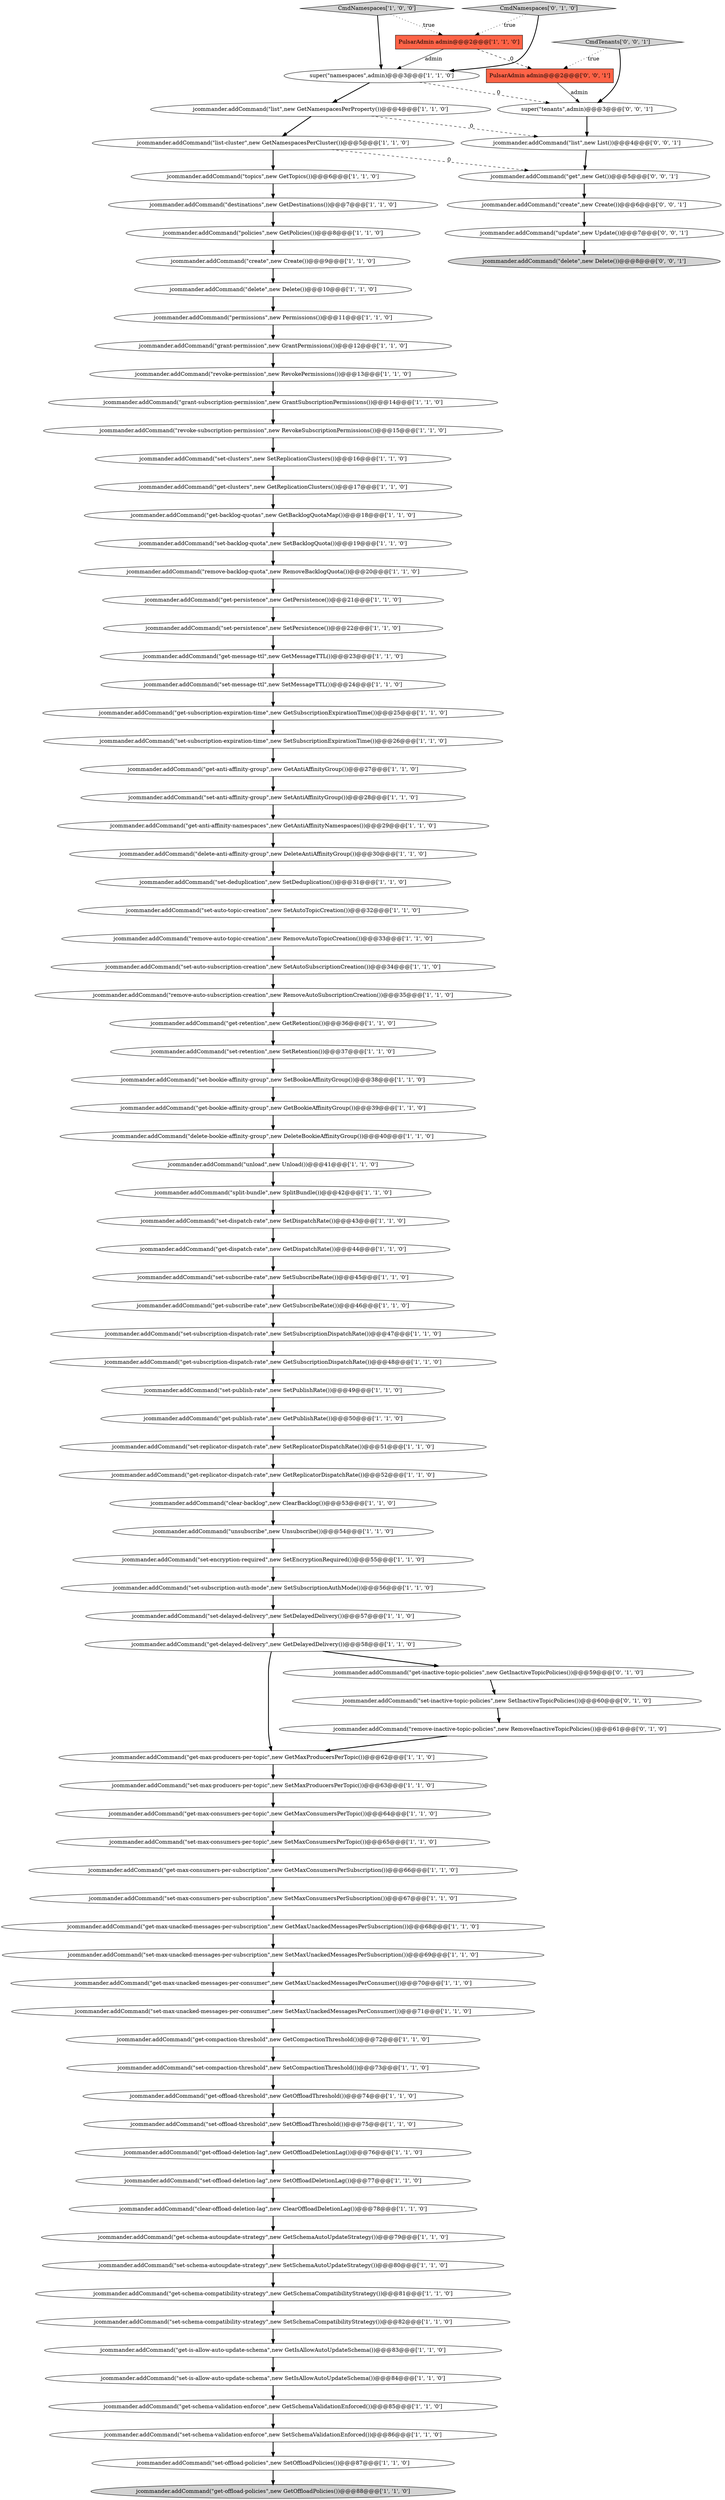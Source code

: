 digraph {
76 [style = filled, label = "jcommander.addCommand(\"set-delayed-delivery\",new SetDelayedDelivery())@@@57@@@['1', '1', '0']", fillcolor = white, shape = ellipse image = "AAA0AAABBB1BBB"];
93 [style = filled, label = "PulsarAdmin admin@@@2@@@['0', '0', '1']", fillcolor = tomato, shape = box image = "AAA0AAABBB3BBB"];
18 [style = filled, label = "PulsarAdmin admin@@@2@@@['1', '1', '0']", fillcolor = tomato, shape = box image = "AAA0AAABBB1BBB"];
81 [style = filled, label = "jcommander.addCommand(\"get-offload-deletion-lag\",new GetOffloadDeletionLag())@@@76@@@['1', '1', '0']", fillcolor = white, shape = ellipse image = "AAA0AAABBB1BBB"];
47 [style = filled, label = "jcommander.addCommand(\"get-subscription-dispatch-rate\",new GetSubscriptionDispatchRate())@@@48@@@['1', '1', '0']", fillcolor = white, shape = ellipse image = "AAA0AAABBB1BBB"];
50 [style = filled, label = "jcommander.addCommand(\"get-bookie-affinity-group\",new GetBookieAffinityGroup())@@@39@@@['1', '1', '0']", fillcolor = white, shape = ellipse image = "AAA0AAABBB1BBB"];
7 [style = filled, label = "jcommander.addCommand(\"unsubscribe\",new Unsubscribe())@@@54@@@['1', '1', '0']", fillcolor = white, shape = ellipse image = "AAA0AAABBB1BBB"];
72 [style = filled, label = "jcommander.addCommand(\"get-offload-policies\",new GetOffloadPolicies())@@@88@@@['1', '1', '0']", fillcolor = lightgray, shape = ellipse image = "AAA0AAABBB1BBB"];
49 [style = filled, label = "jcommander.addCommand(\"get-backlog-quotas\",new GetBacklogQuotaMap())@@@18@@@['1', '1', '0']", fillcolor = white, shape = ellipse image = "AAA0AAABBB1BBB"];
16 [style = filled, label = "jcommander.addCommand(\"get-anti-affinity-namespaces\",new GetAntiAffinityNamespaces())@@@29@@@['1', '1', '0']", fillcolor = white, shape = ellipse image = "AAA0AAABBB1BBB"];
96 [style = filled, label = "super(\"tenants\",admin)@@@3@@@['0', '0', '1']", fillcolor = white, shape = ellipse image = "AAA0AAABBB3BBB"];
11 [style = filled, label = "jcommander.addCommand(\"delete-anti-affinity-group\",new DeleteAntiAffinityGroup())@@@30@@@['1', '1', '0']", fillcolor = white, shape = ellipse image = "AAA0AAABBB1BBB"];
69 [style = filled, label = "jcommander.addCommand(\"set-max-producers-per-topic\",new SetMaxProducersPerTopic())@@@63@@@['1', '1', '0']", fillcolor = white, shape = ellipse image = "AAA0AAABBB1BBB"];
29 [style = filled, label = "jcommander.addCommand(\"remove-auto-subscription-creation\",new RemoveAutoSubscriptionCreation())@@@35@@@['1', '1', '0']", fillcolor = white, shape = ellipse image = "AAA0AAABBB1BBB"];
68 [style = filled, label = "jcommander.addCommand(\"get-max-producers-per-topic\",new GetMaxProducersPerTopic())@@@62@@@['1', '1', '0']", fillcolor = white, shape = ellipse image = "AAA0AAABBB1BBB"];
57 [style = filled, label = "jcommander.addCommand(\"get-retention\",new GetRetention())@@@36@@@['1', '1', '0']", fillcolor = white, shape = ellipse image = "AAA0AAABBB1BBB"];
41 [style = filled, label = "jcommander.addCommand(\"set-offload-policies\",new SetOffloadPolicies())@@@87@@@['1', '1', '0']", fillcolor = white, shape = ellipse image = "AAA0AAABBB1BBB"];
91 [style = filled, label = "jcommander.addCommand(\"get\",new Get())@@@5@@@['0', '0', '1']", fillcolor = white, shape = ellipse image = "AAA0AAABBB3BBB"];
54 [style = filled, label = "jcommander.addCommand(\"get-max-consumers-per-subscription\",new GetMaxConsumersPerSubscription())@@@66@@@['1', '1', '0']", fillcolor = white, shape = ellipse image = "AAA0AAABBB1BBB"];
33 [style = filled, label = "jcommander.addCommand(\"get-compaction-threshold\",new GetCompactionThreshold())@@@72@@@['1', '1', '0']", fillcolor = white, shape = ellipse image = "AAA0AAABBB1BBB"];
90 [style = filled, label = "jcommander.addCommand(\"delete\",new Delete())@@@8@@@['0', '0', '1']", fillcolor = lightgray, shape = ellipse image = "AAA0AAABBB3BBB"];
39 [style = filled, label = "jcommander.addCommand(\"get-message-ttl\",new GetMessageTTL())@@@23@@@['1', '1', '0']", fillcolor = white, shape = ellipse image = "AAA0AAABBB1BBB"];
42 [style = filled, label = "jcommander.addCommand(\"permissions\",new Permissions())@@@11@@@['1', '1', '0']", fillcolor = white, shape = ellipse image = "AAA0AAABBB1BBB"];
66 [style = filled, label = "jcommander.addCommand(\"set-subscription-dispatch-rate\",new SetSubscriptionDispatchRate())@@@47@@@['1', '1', '0']", fillcolor = white, shape = ellipse image = "AAA0AAABBB1BBB"];
80 [style = filled, label = "jcommander.addCommand(\"create\",new Create())@@@9@@@['1', '1', '0']", fillcolor = white, shape = ellipse image = "AAA0AAABBB1BBB"];
14 [style = filled, label = "jcommander.addCommand(\"set-auto-subscription-creation\",new SetAutoSubscriptionCreation())@@@34@@@['1', '1', '0']", fillcolor = white, shape = ellipse image = "AAA0AAABBB1BBB"];
3 [style = filled, label = "jcommander.addCommand(\"set-max-consumers-per-topic\",new SetMaxConsumersPerTopic())@@@65@@@['1', '1', '0']", fillcolor = white, shape = ellipse image = "AAA0AAABBB1BBB"];
9 [style = filled, label = "jcommander.addCommand(\"revoke-permission\",new RevokePermissions())@@@13@@@['1', '1', '0']", fillcolor = white, shape = ellipse image = "AAA0AAABBB1BBB"];
48 [style = filled, label = "jcommander.addCommand(\"get-delayed-delivery\",new GetDelayedDelivery())@@@58@@@['1', '1', '0']", fillcolor = white, shape = ellipse image = "AAA0AAABBB1BBB"];
20 [style = filled, label = "jcommander.addCommand(\"delete-bookie-affinity-group\",new DeleteBookieAffinityGroup())@@@40@@@['1', '1', '0']", fillcolor = white, shape = ellipse image = "AAA0AAABBB1BBB"];
64 [style = filled, label = "jcommander.addCommand(\"topics\",new GetTopics())@@@6@@@['1', '1', '0']", fillcolor = white, shape = ellipse image = "AAA0AAABBB1BBB"];
6 [style = filled, label = "jcommander.addCommand(\"set-anti-affinity-group\",new SetAntiAffinityGroup())@@@28@@@['1', '1', '0']", fillcolor = white, shape = ellipse image = "AAA0AAABBB1BBB"];
95 [style = filled, label = "CmdTenants['0', '0', '1']", fillcolor = lightgray, shape = diamond image = "AAA0AAABBB3BBB"];
45 [style = filled, label = "CmdNamespaces['1', '0', '0']", fillcolor = lightgray, shape = diamond image = "AAA0AAABBB1BBB"];
17 [style = filled, label = "jcommander.addCommand(\"unload\",new Unload())@@@41@@@['1', '1', '0']", fillcolor = white, shape = ellipse image = "AAA0AAABBB1BBB"];
70 [style = filled, label = "jcommander.addCommand(\"set-replicator-dispatch-rate\",new SetReplicatorDispatchRate())@@@51@@@['1', '1', '0']", fillcolor = white, shape = ellipse image = "AAA0AAABBB1BBB"];
12 [style = filled, label = "jcommander.addCommand(\"set-compaction-threshold\",new SetCompactionThreshold())@@@73@@@['1', '1', '0']", fillcolor = white, shape = ellipse image = "AAA0AAABBB1BBB"];
37 [style = filled, label = "jcommander.addCommand(\"set-schema-validation-enforce\",new SetSchemaValidationEnforced())@@@86@@@['1', '1', '0']", fillcolor = white, shape = ellipse image = "AAA0AAABBB1BBB"];
27 [style = filled, label = "jcommander.addCommand(\"get-replicator-dispatch-rate\",new GetReplicatorDispatchRate())@@@52@@@['1', '1', '0']", fillcolor = white, shape = ellipse image = "AAA0AAABBB1BBB"];
51 [style = filled, label = "jcommander.addCommand(\"set-schema-autoupdate-strategy\",new SetSchemaAutoUpdateStrategy())@@@80@@@['1', '1', '0']", fillcolor = white, shape = ellipse image = "AAA0AAABBB1BBB"];
25 [style = filled, label = "jcommander.addCommand(\"list\",new GetNamespacesPerProperty())@@@4@@@['1', '1', '0']", fillcolor = white, shape = ellipse image = "AAA0AAABBB1BBB"];
4 [style = filled, label = "jcommander.addCommand(\"delete\",new Delete())@@@10@@@['1', '1', '0']", fillcolor = white, shape = ellipse image = "AAA0AAABBB1BBB"];
24 [style = filled, label = "jcommander.addCommand(\"grant-permission\",new GrantPermissions())@@@12@@@['1', '1', '0']", fillcolor = white, shape = ellipse image = "AAA0AAABBB1BBB"];
75 [style = filled, label = "jcommander.addCommand(\"set-clusters\",new SetReplicationClusters())@@@16@@@['1', '1', '0']", fillcolor = white, shape = ellipse image = "AAA0AAABBB1BBB"];
22 [style = filled, label = "jcommander.addCommand(\"list-cluster\",new GetNamespacesPerCluster())@@@5@@@['1', '1', '0']", fillcolor = white, shape = ellipse image = "AAA0AAABBB1BBB"];
5 [style = filled, label = "jcommander.addCommand(\"set-message-ttl\",new SetMessageTTL())@@@24@@@['1', '1', '0']", fillcolor = white, shape = ellipse image = "AAA0AAABBB1BBB"];
38 [style = filled, label = "jcommander.addCommand(\"destinations\",new GetDestinations())@@@7@@@['1', '1', '0']", fillcolor = white, shape = ellipse image = "AAA0AAABBB1BBB"];
89 [style = filled, label = "jcommander.addCommand(\"update\",new Update())@@@7@@@['0', '0', '1']", fillcolor = white, shape = ellipse image = "AAA0AAABBB3BBB"];
85 [style = filled, label = "jcommander.addCommand(\"set-inactive-topic-policies\",new SetInactiveTopicPolicies())@@@60@@@['0', '1', '0']", fillcolor = white, shape = ellipse image = "AAA1AAABBB2BBB"];
36 [style = filled, label = "jcommander.addCommand(\"set-is-allow-auto-update-schema\",new SetIsAllowAutoUpdateSchema())@@@84@@@['1', '1', '0']", fillcolor = white, shape = ellipse image = "AAA0AAABBB1BBB"];
2 [style = filled, label = "jcommander.addCommand(\"set-persistence\",new SetPersistence())@@@22@@@['1', '1', '0']", fillcolor = white, shape = ellipse image = "AAA0AAABBB1BBB"];
26 [style = filled, label = "jcommander.addCommand(\"get-publish-rate\",new GetPublishRate())@@@50@@@['1', '1', '0']", fillcolor = white, shape = ellipse image = "AAA0AAABBB1BBB"];
92 [style = filled, label = "jcommander.addCommand(\"create\",new Create())@@@6@@@['0', '0', '1']", fillcolor = white, shape = ellipse image = "AAA0AAABBB3BBB"];
60 [style = filled, label = "jcommander.addCommand(\"get-dispatch-rate\",new GetDispatchRate())@@@44@@@['1', '1', '0']", fillcolor = white, shape = ellipse image = "AAA0AAABBB1BBB"];
40 [style = filled, label = "jcommander.addCommand(\"set-offload-threshold\",new SetOffloadThreshold())@@@75@@@['1', '1', '0']", fillcolor = white, shape = ellipse image = "AAA0AAABBB1BBB"];
34 [style = filled, label = "jcommander.addCommand(\"get-max-unacked-messages-per-consumer\",new GetMaxUnackedMessagesPerConsumer())@@@70@@@['1', '1', '0']", fillcolor = white, shape = ellipse image = "AAA0AAABBB1BBB"];
35 [style = filled, label = "jcommander.addCommand(\"get-schema-compatibility-strategy\",new GetSchemaCompatibilityStrategy())@@@81@@@['1', '1', '0']", fillcolor = white, shape = ellipse image = "AAA0AAABBB1BBB"];
21 [style = filled, label = "jcommander.addCommand(\"revoke-subscription-permission\",new RevokeSubscriptionPermissions())@@@15@@@['1', '1', '0']", fillcolor = white, shape = ellipse image = "AAA0AAABBB1BBB"];
44 [style = filled, label = "jcommander.addCommand(\"get-persistence\",new GetPersistence())@@@21@@@['1', '1', '0']", fillcolor = white, shape = ellipse image = "AAA0AAABBB1BBB"];
74 [style = filled, label = "jcommander.addCommand(\"set-auto-topic-creation\",new SetAutoTopicCreation())@@@32@@@['1', '1', '0']", fillcolor = white, shape = ellipse image = "AAA0AAABBB1BBB"];
10 [style = filled, label = "jcommander.addCommand(\"get-max-consumers-per-topic\",new GetMaxConsumersPerTopic())@@@64@@@['1', '1', '0']", fillcolor = white, shape = ellipse image = "AAA0AAABBB1BBB"];
71 [style = filled, label = "jcommander.addCommand(\"get-schema-autoupdate-strategy\",new GetSchemaAutoUpdateStrategy())@@@79@@@['1', '1', '0']", fillcolor = white, shape = ellipse image = "AAA0AAABBB1BBB"];
56 [style = filled, label = "jcommander.addCommand(\"grant-subscription-permission\",new GrantSubscriptionPermissions())@@@14@@@['1', '1', '0']", fillcolor = white, shape = ellipse image = "AAA0AAABBB1BBB"];
77 [style = filled, label = "jcommander.addCommand(\"get-clusters\",new GetReplicationClusters())@@@17@@@['1', '1', '0']", fillcolor = white, shape = ellipse image = "AAA0AAABBB1BBB"];
59 [style = filled, label = "jcommander.addCommand(\"split-bundle\",new SplitBundle())@@@42@@@['1', '1', '0']", fillcolor = white, shape = ellipse image = "AAA0AAABBB1BBB"];
31 [style = filled, label = "jcommander.addCommand(\"set-retention\",new SetRetention())@@@37@@@['1', '1', '0']", fillcolor = white, shape = ellipse image = "AAA0AAABBB1BBB"];
15 [style = filled, label = "jcommander.addCommand(\"clear-offload-deletion-lag\",new ClearOffloadDeletionLag())@@@78@@@['1', '1', '0']", fillcolor = white, shape = ellipse image = "AAA0AAABBB1BBB"];
87 [style = filled, label = "jcommander.addCommand(\"remove-inactive-topic-policies\",new RemoveInactiveTopicPolicies())@@@61@@@['0', '1', '0']", fillcolor = white, shape = ellipse image = "AAA1AAABBB2BBB"];
28 [style = filled, label = "jcommander.addCommand(\"get-offload-threshold\",new GetOffloadThreshold())@@@74@@@['1', '1', '0']", fillcolor = white, shape = ellipse image = "AAA0AAABBB1BBB"];
78 [style = filled, label = "jcommander.addCommand(\"set-backlog-quota\",new SetBacklogQuota())@@@19@@@['1', '1', '0']", fillcolor = white, shape = ellipse image = "AAA0AAABBB1BBB"];
55 [style = filled, label = "jcommander.addCommand(\"get-anti-affinity-group\",new GetAntiAffinityGroup())@@@27@@@['1', '1', '0']", fillcolor = white, shape = ellipse image = "AAA0AAABBB1BBB"];
73 [style = filled, label = "jcommander.addCommand(\"get-subscription-expiration-time\",new GetSubscriptionExpirationTime())@@@25@@@['1', '1', '0']", fillcolor = white, shape = ellipse image = "AAA0AAABBB1BBB"];
52 [style = filled, label = "jcommander.addCommand(\"remove-auto-topic-creation\",new RemoveAutoTopicCreation())@@@33@@@['1', '1', '0']", fillcolor = white, shape = ellipse image = "AAA0AAABBB1BBB"];
79 [style = filled, label = "jcommander.addCommand(\"get-schema-validation-enforce\",new GetSchemaValidationEnforced())@@@85@@@['1', '1', '0']", fillcolor = white, shape = ellipse image = "AAA0AAABBB1BBB"];
88 [style = filled, label = "jcommander.addCommand(\"get-inactive-topic-policies\",new GetInactiveTopicPolicies())@@@59@@@['0', '1', '0']", fillcolor = white, shape = ellipse image = "AAA1AAABBB2BBB"];
8 [style = filled, label = "jcommander.addCommand(\"set-offload-deletion-lag\",new SetOffloadDeletionLag())@@@77@@@['1', '1', '0']", fillcolor = white, shape = ellipse image = "AAA0AAABBB1BBB"];
19 [style = filled, label = "jcommander.addCommand(\"set-subscribe-rate\",new SetSubscribeRate())@@@45@@@['1', '1', '0']", fillcolor = white, shape = ellipse image = "AAA0AAABBB1BBB"];
1 [style = filled, label = "jcommander.addCommand(\"set-schema-compatibility-strategy\",new SetSchemaCompatibilityStrategy())@@@82@@@['1', '1', '0']", fillcolor = white, shape = ellipse image = "AAA0AAABBB1BBB"];
0 [style = filled, label = "jcommander.addCommand(\"set-max-unacked-messages-per-subscription\",new SetMaxUnackedMessagesPerSubscription())@@@69@@@['1', '1', '0']", fillcolor = white, shape = ellipse image = "AAA0AAABBB1BBB"];
23 [style = filled, label = "jcommander.addCommand(\"get-max-unacked-messages-per-subscription\",new GetMaxUnackedMessagesPerSubscription())@@@68@@@['1', '1', '0']", fillcolor = white, shape = ellipse image = "AAA0AAABBB1BBB"];
13 [style = filled, label = "jcommander.addCommand(\"set-deduplication\",new SetDeduplication())@@@31@@@['1', '1', '0']", fillcolor = white, shape = ellipse image = "AAA0AAABBB1BBB"];
32 [style = filled, label = "jcommander.addCommand(\"set-bookie-affinity-group\",new SetBookieAffinityGroup())@@@38@@@['1', '1', '0']", fillcolor = white, shape = ellipse image = "AAA0AAABBB1BBB"];
61 [style = filled, label = "jcommander.addCommand(\"get-subscribe-rate\",new GetSubscribeRate())@@@46@@@['1', '1', '0']", fillcolor = white, shape = ellipse image = "AAA0AAABBB1BBB"];
62 [style = filled, label = "jcommander.addCommand(\"set-dispatch-rate\",new SetDispatchRate())@@@43@@@['1', '1', '0']", fillcolor = white, shape = ellipse image = "AAA0AAABBB1BBB"];
43 [style = filled, label = "jcommander.addCommand(\"policies\",new GetPolicies())@@@8@@@['1', '1', '0']", fillcolor = white, shape = ellipse image = "AAA0AAABBB1BBB"];
65 [style = filled, label = "jcommander.addCommand(\"set-subscription-expiration-time\",new SetSubscriptionExpirationTime())@@@26@@@['1', '1', '0']", fillcolor = white, shape = ellipse image = "AAA0AAABBB1BBB"];
86 [style = filled, label = "CmdNamespaces['0', '1', '0']", fillcolor = lightgray, shape = diamond image = "AAA0AAABBB2BBB"];
83 [style = filled, label = "jcommander.addCommand(\"set-encryption-required\",new SetEncryptionRequired())@@@55@@@['1', '1', '0']", fillcolor = white, shape = ellipse image = "AAA0AAABBB1BBB"];
63 [style = filled, label = "jcommander.addCommand(\"set-max-unacked-messages-per-consumer\",new SetMaxUnackedMessagesPerConsumer())@@@71@@@['1', '1', '0']", fillcolor = white, shape = ellipse image = "AAA0AAABBB1BBB"];
30 [style = filled, label = "jcommander.addCommand(\"get-is-allow-auto-update-schema\",new GetIsAllowAutoUpdateSchema())@@@83@@@['1', '1', '0']", fillcolor = white, shape = ellipse image = "AAA0AAABBB1BBB"];
53 [style = filled, label = "jcommander.addCommand(\"clear-backlog\",new ClearBacklog())@@@53@@@['1', '1', '0']", fillcolor = white, shape = ellipse image = "AAA0AAABBB1BBB"];
84 [style = filled, label = "jcommander.addCommand(\"set-max-consumers-per-subscription\",new SetMaxConsumersPerSubscription())@@@67@@@['1', '1', '0']", fillcolor = white, shape = ellipse image = "AAA0AAABBB1BBB"];
94 [style = filled, label = "jcommander.addCommand(\"list\",new List())@@@4@@@['0', '0', '1']", fillcolor = white, shape = ellipse image = "AAA0AAABBB3BBB"];
58 [style = filled, label = "jcommander.addCommand(\"set-subscription-auth-mode\",new SetSubscriptionAuthMode())@@@56@@@['1', '1', '0']", fillcolor = white, shape = ellipse image = "AAA0AAABBB1BBB"];
46 [style = filled, label = "super(\"namespaces\",admin)@@@3@@@['1', '1', '0']", fillcolor = white, shape = ellipse image = "AAA0AAABBB1BBB"];
67 [style = filled, label = "jcommander.addCommand(\"remove-backlog-quota\",new RemoveBacklogQuota())@@@20@@@['1', '1', '0']", fillcolor = white, shape = ellipse image = "AAA0AAABBB1BBB"];
82 [style = filled, label = "jcommander.addCommand(\"set-publish-rate\",new SetPublishRate())@@@49@@@['1', '1', '0']", fillcolor = white, shape = ellipse image = "AAA0AAABBB1BBB"];
26->70 [style = bold, label=""];
12->28 [style = bold, label=""];
49->78 [style = bold, label=""];
13->74 [style = bold, label=""];
4->42 [style = bold, label=""];
39->5 [style = bold, label=""];
7->83 [style = bold, label=""];
71->51 [style = bold, label=""];
27->53 [style = bold, label=""];
83->58 [style = bold, label=""];
40->81 [style = bold, label=""];
31->32 [style = bold, label=""];
29->57 [style = bold, label=""];
10->3 [style = bold, label=""];
14->29 [style = bold, label=""];
53->7 [style = bold, label=""];
44->2 [style = bold, label=""];
45->46 [style = bold, label=""];
18->93 [style = dashed, label="0"];
48->88 [style = bold, label=""];
5->73 [style = bold, label=""];
1->30 [style = bold, label=""];
59->62 [style = bold, label=""];
20->17 [style = bold, label=""];
84->23 [style = bold, label=""];
41->72 [style = bold, label=""];
87->68 [style = bold, label=""];
33->12 [style = bold, label=""];
22->91 [style = dashed, label="0"];
46->25 [style = bold, label=""];
22->64 [style = bold, label=""];
50->20 [style = bold, label=""];
58->76 [style = bold, label=""];
38->43 [style = bold, label=""];
35->1 [style = bold, label=""];
91->92 [style = bold, label=""];
55->6 [style = bold, label=""];
65->55 [style = bold, label=""];
11->13 [style = bold, label=""];
62->60 [style = bold, label=""];
45->18 [style = dotted, label="true"];
48->68 [style = bold, label=""];
93->96 [style = solid, label="admin"];
3->54 [style = bold, label=""];
80->4 [style = bold, label=""];
67->44 [style = bold, label=""];
30->36 [style = bold, label=""];
69->10 [style = bold, label=""];
37->41 [style = bold, label=""];
95->96 [style = bold, label=""];
42->24 [style = bold, label=""];
68->69 [style = bold, label=""];
2->39 [style = bold, label=""];
54->84 [style = bold, label=""];
63->33 [style = bold, label=""];
17->59 [style = bold, label=""];
36->79 [style = bold, label=""];
86->18 [style = dotted, label="true"];
94->91 [style = bold, label=""];
34->63 [style = bold, label=""];
66->47 [style = bold, label=""];
86->46 [style = bold, label=""];
56->21 [style = bold, label=""];
96->94 [style = bold, label=""];
23->0 [style = bold, label=""];
9->56 [style = bold, label=""];
6->16 [style = bold, label=""];
88->85 [style = bold, label=""];
46->96 [style = dashed, label="0"];
51->35 [style = bold, label=""];
76->48 [style = bold, label=""];
82->26 [style = bold, label=""];
47->82 [style = bold, label=""];
73->65 [style = bold, label=""];
24->9 [style = bold, label=""];
43->80 [style = bold, label=""];
16->11 [style = bold, label=""];
79->37 [style = bold, label=""];
21->75 [style = bold, label=""];
81->8 [style = bold, label=""];
15->71 [style = bold, label=""];
64->38 [style = bold, label=""];
85->87 [style = bold, label=""];
89->90 [style = bold, label=""];
57->31 [style = bold, label=""];
92->89 [style = bold, label=""];
18->46 [style = solid, label="admin"];
70->27 [style = bold, label=""];
19->61 [style = bold, label=""];
25->94 [style = dashed, label="0"];
78->67 [style = bold, label=""];
60->19 [style = bold, label=""];
28->40 [style = bold, label=""];
77->49 [style = bold, label=""];
0->34 [style = bold, label=""];
75->77 [style = bold, label=""];
25->22 [style = bold, label=""];
52->14 [style = bold, label=""];
74->52 [style = bold, label=""];
32->50 [style = bold, label=""];
95->93 [style = dotted, label="true"];
8->15 [style = bold, label=""];
61->66 [style = bold, label=""];
}
